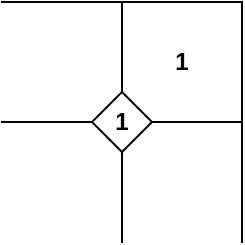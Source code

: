 <mxfile version="17.4.6" type="github">
  <diagram id="meVgTXFV0Rb9YD3vlooV" name="第 1 页">
    <mxGraphModel dx="1587" dy="838" grid="1" gridSize="10" guides="1" tooltips="1" connect="1" arrows="1" fold="1" page="1" pageScale="1" pageWidth="827" pageHeight="1169" math="0" shadow="0">
      <root>
        <mxCell id="0" />
        <mxCell id="1" parent="0" />
        <mxCell id="g9Eve9OgDXoUgPSPYTMr-88" value="" style="group" vertex="1" connectable="0" parent="1">
          <mxGeometry x="150" y="90" width="120" height="120" as="geometry" />
        </mxCell>
        <mxCell id="g9Eve9OgDXoUgPSPYTMr-89" value="&lt;b&gt;1&lt;/b&gt;" style="whiteSpace=wrap;html=1;aspect=fixed;" vertex="1" parent="g9Eve9OgDXoUgPSPYTMr-88">
          <mxGeometry x="60" width="60" height="60" as="geometry" />
        </mxCell>
        <mxCell id="g9Eve9OgDXoUgPSPYTMr-90" value="" style="shape=partialRectangle;whiteSpace=wrap;html=1;left=0;right=0;fillColor=none;" vertex="1" parent="g9Eve9OgDXoUgPSPYTMr-88">
          <mxGeometry width="60" height="60" as="geometry" />
        </mxCell>
        <mxCell id="g9Eve9OgDXoUgPSPYTMr-91" value="" style="shape=partialRectangle;whiteSpace=wrap;html=1;top=0;bottom=0;fillColor=none;" vertex="1" parent="g9Eve9OgDXoUgPSPYTMr-88">
          <mxGeometry x="60" y="60" width="60" height="60" as="geometry" />
        </mxCell>
        <mxCell id="g9Eve9OgDXoUgPSPYTMr-99" value="&lt;b&gt;1&lt;/b&gt;" style="rhombus;whiteSpace=wrap;html=1;" vertex="1" parent="g9Eve9OgDXoUgPSPYTMr-88">
          <mxGeometry x="45" y="45" width="30" height="30" as="geometry" />
        </mxCell>
      </root>
    </mxGraphModel>
  </diagram>
</mxfile>
